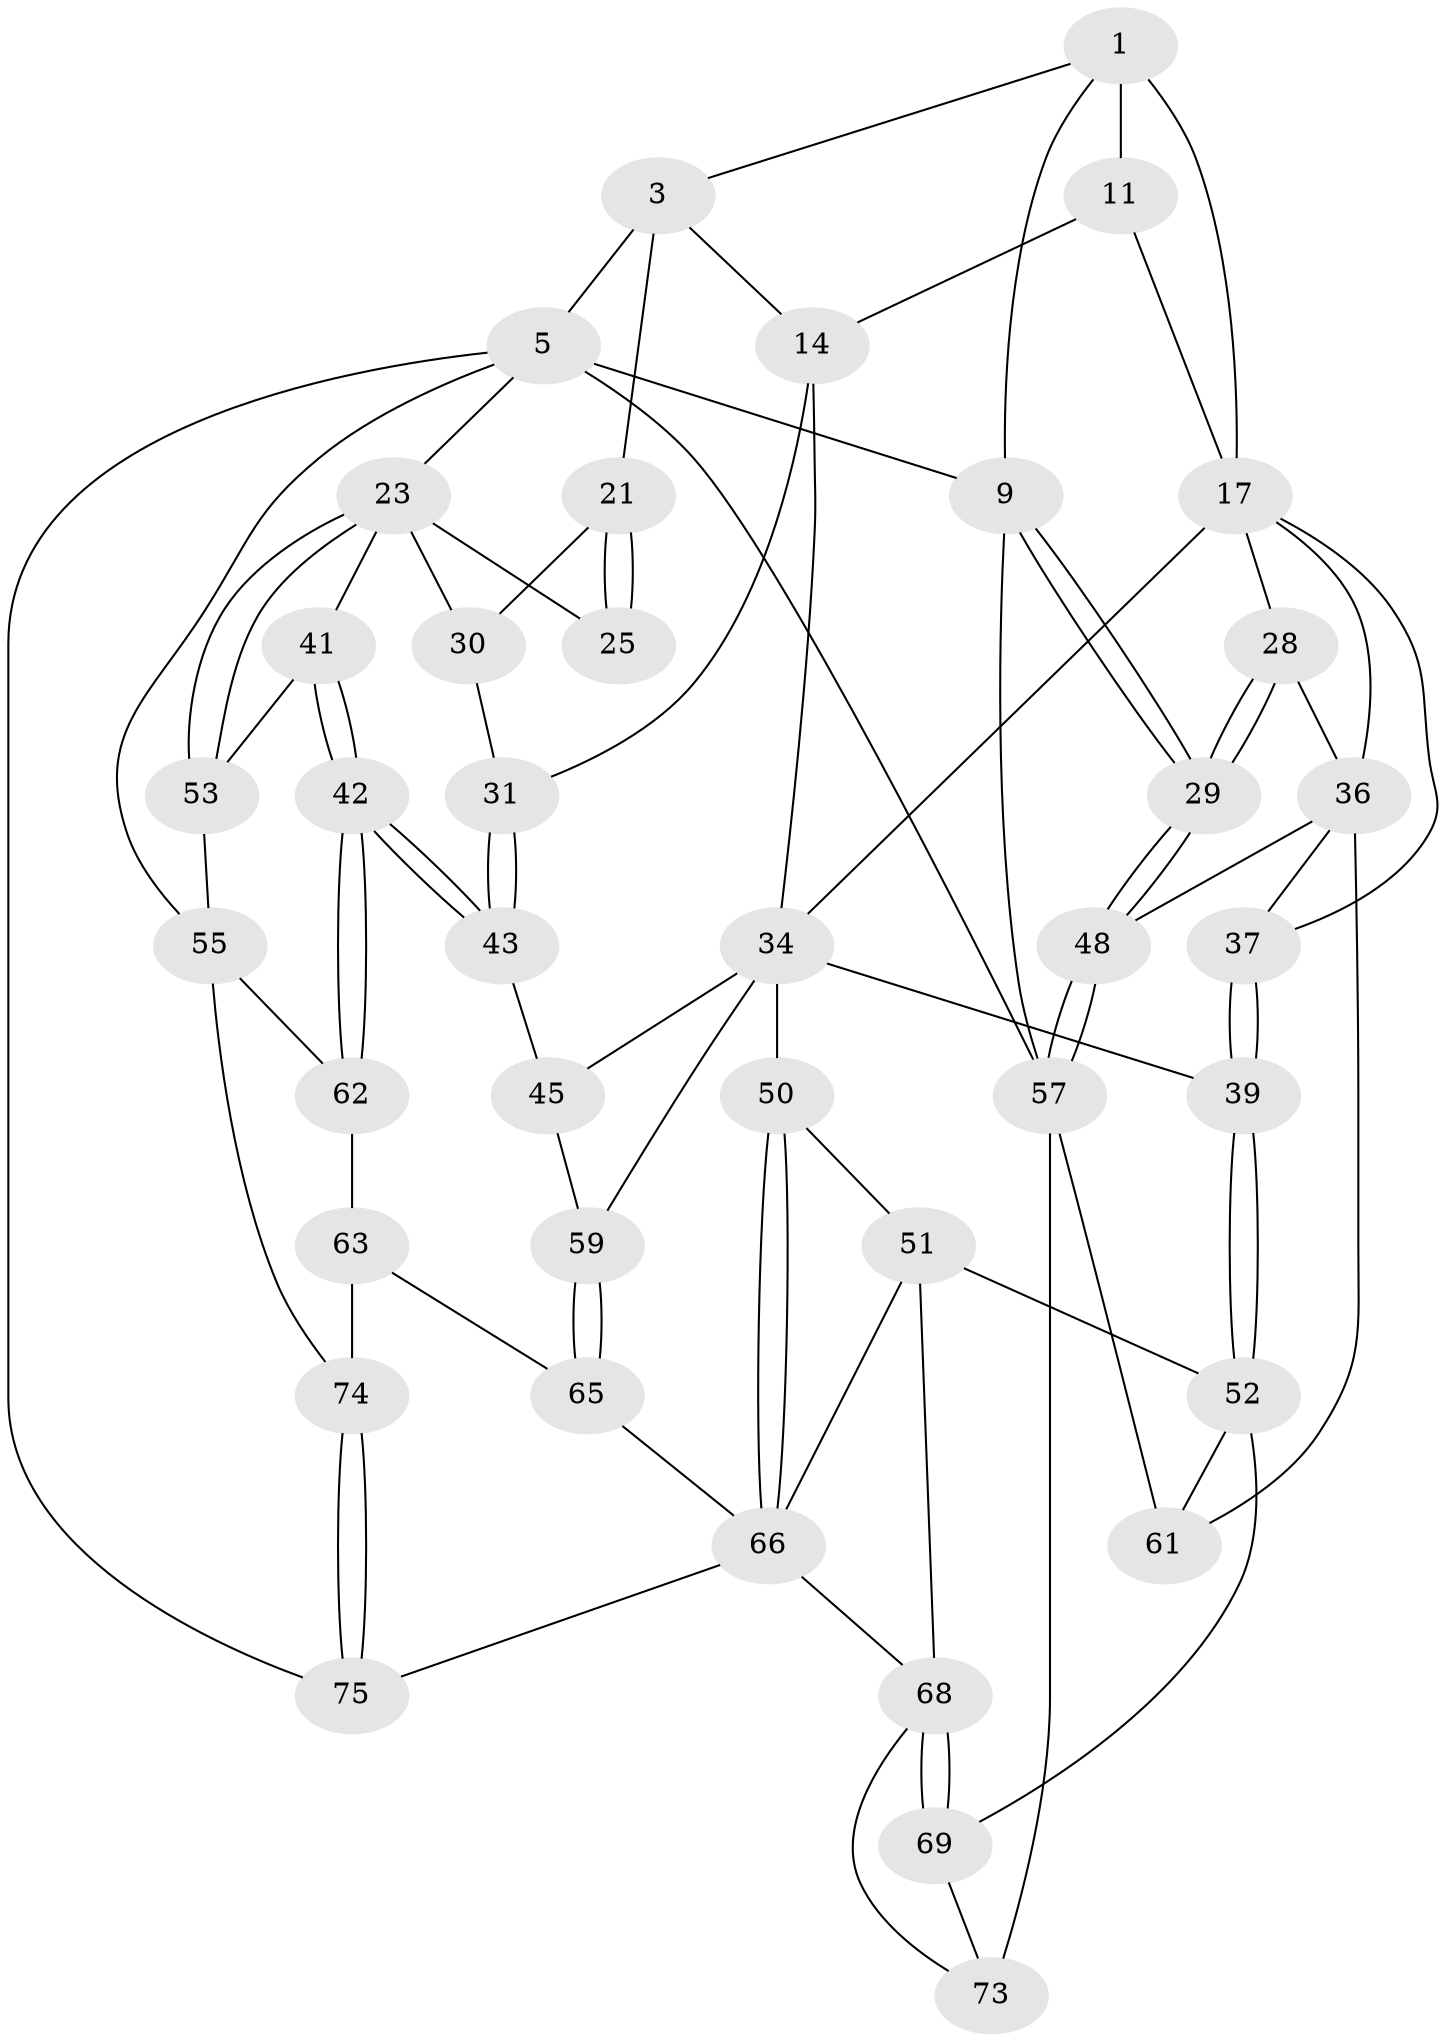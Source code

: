// original degree distribution, {3: 0.025, 5: 0.525, 4: 0.2375, 6: 0.2125}
// Generated by graph-tools (version 1.1) at 2025/17/03/09/25 04:17:05]
// undirected, 40 vertices, 88 edges
graph export_dot {
graph [start="1"]
  node [color=gray90,style=filled];
  1 [pos="+0.31760598614436963+0",super="+2+7"];
  3 [pos="+0.45579001050859547+0.04616477238795082",super="+4+13"];
  5 [pos="+0.7942613666881049+0",super="+6+16"];
  9 [pos="+0+0",super="+10"];
  11 [pos="+0.37103767375410557+0.020121711377502547",super="+15"];
  14 [pos="+0.52476344313028+0.21295701122022004",super="+33"];
  17 [pos="+0.30644221668338895+0.1969420556765457",super="+27+18"];
  21 [pos="+0.6714412646304+0.017198053317628033",super="+22"];
  23 [pos="+1+0",super="+24"];
  25 [pos="+0.8452709802747775+0.2347865908938313"];
  28 [pos="+0+0.24824268843044875"];
  29 [pos="+0+0.1563730793383097"];
  30 [pos="+0.7541877042001206+0.271068655480849"];
  31 [pos="+0.7227813294660409+0.29362635900091316",super="+32"];
  34 [pos="+0.5595683123407728+0.3774831119760853",super="+35+46"];
  36 [pos="+0.07393917760347336+0.3614778742237457",super="+38"];
  37 [pos="+0.22875535156781485+0.42145768370631004"];
  39 [pos="+0.3031573955933543+0.5424339248128572"];
  41 [pos="+0.8657173003384065+0.4827516919871317"];
  42 [pos="+0.7958021253078998+0.5545640128500369"];
  43 [pos="+0.7585669312125469+0.5207540209490976",super="+44"];
  45 [pos="+0.5958558906987509+0.4761590471547375"];
  48 [pos="+0+0.6062459398155802"];
  50 [pos="+0.34963212171958097+0.5628104656110181"];
  51 [pos="+0.324948330687139+0.5565135933662549",super="+67"];
  52 [pos="+0.303614402679595+0.546120438516187",super="+60"];
  53 [pos="+1+0.46239741132317663"];
  55 [pos="+1+0.7762051388404655",super="+56"];
  57 [pos="+0+0.9846918549893606",super="+58+71"];
  59 [pos="+0.5747485023992656+0.5412273398010742"];
  61 [pos="+0.10988631555620851+0.6447156515428909"];
  62 [pos="+0.7940538486614117+0.5749440536041022"];
  63 [pos="+0.7439524477232796+0.7226000710027379",super="+64"];
  65 [pos="+0.6204749416197677+0.6937148695455442"];
  66 [pos="+0.48516754344547625+0.6692444545915026",super="+70"];
  68 [pos="+0.285401371338987+0.8852204784263081",super="+77"];
  69 [pos="+0.19276482325254093+0.7932779946910016",super="+72"];
  73 [pos="+0.0615326515427362+0.9021407133107137",super="+80"];
  74 [pos="+0.6916672806678713+1",super="+78"];
  75 [pos="+0.6626604444756354+1"];
  1 -- 3;
  1 -- 11 [weight=2];
  1 -- 17 [weight=2];
  1 -- 9;
  3 -- 5;
  3 -- 21 [weight=2];
  3 -- 14;
  5 -- 9 [weight=2];
  5 -- 23;
  5 -- 55;
  5 -- 75;
  5 -- 57;
  9 -- 29;
  9 -- 29;
  9 -- 57;
  11 -- 14;
  11 -- 17;
  14 -- 34;
  14 -- 31;
  17 -- 34;
  17 -- 36;
  17 -- 37;
  17 -- 28;
  21 -- 25 [weight=2];
  21 -- 25;
  21 -- 30;
  23 -- 53;
  23 -- 53;
  23 -- 25;
  23 -- 41;
  23 -- 30;
  28 -- 29;
  28 -- 29;
  28 -- 36;
  29 -- 48;
  29 -- 48;
  30 -- 31;
  31 -- 43 [weight=2];
  31 -- 43;
  34 -- 39;
  34 -- 59;
  34 -- 50;
  34 -- 45;
  36 -- 48;
  36 -- 61;
  36 -- 37;
  37 -- 39;
  37 -- 39;
  39 -- 52;
  39 -- 52;
  41 -- 42;
  41 -- 42;
  41 -- 53;
  42 -- 43;
  42 -- 43;
  42 -- 62;
  42 -- 62;
  43 -- 45;
  45 -- 59;
  48 -- 57;
  48 -- 57;
  50 -- 51;
  50 -- 66;
  50 -- 66;
  51 -- 52;
  51 -- 68;
  51 -- 66;
  52 -- 61;
  52 -- 69;
  53 -- 55;
  55 -- 74;
  55 -- 62;
  57 -- 73 [weight=2];
  57 -- 61;
  59 -- 65;
  59 -- 65;
  62 -- 63;
  63 -- 65;
  63 -- 74 [weight=2];
  65 -- 66;
  66 -- 75;
  66 -- 68;
  68 -- 69 [weight=2];
  68 -- 69;
  68 -- 73;
  69 -- 73;
  74 -- 75;
  74 -- 75;
}
